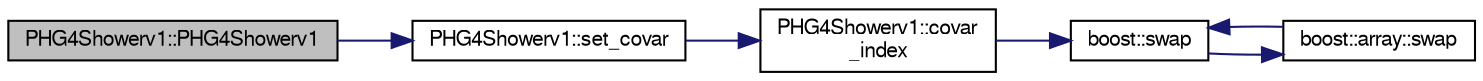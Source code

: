 digraph "PHG4Showerv1::PHG4Showerv1"
{
  bgcolor="transparent";
  edge [fontname="FreeSans",fontsize="10",labelfontname="FreeSans",labelfontsize="10"];
  node [fontname="FreeSans",fontsize="10",shape=record];
  rankdir="LR";
  Node1 [label="PHG4Showerv1::PHG4Showerv1",height=0.2,width=0.4,color="black", fillcolor="grey75", style="filled" fontcolor="black"];
  Node1 -> Node2 [color="midnightblue",fontsize="10",style="solid",fontname="FreeSans"];
  Node2 [label="PHG4Showerv1::set_covar",height=0.2,width=0.4,color="black",URL="$db/dfa/classPHG4Showerv1.html#ae967263c2f8752d73fb4c7996a72343f"];
  Node2 -> Node3 [color="midnightblue",fontsize="10",style="solid",fontname="FreeSans"];
  Node3 [label="PHG4Showerv1::covar\l_index",height=0.2,width=0.4,color="black",URL="$db/dfa/classPHG4Showerv1.html#a069c63676624727bc9956c1b8a7d136f"];
  Node3 -> Node4 [color="midnightblue",fontsize="10",style="solid",fontname="FreeSans"];
  Node4 [label="boost::swap",height=0.2,width=0.4,color="black",URL="$d4/da9/namespaceboost.html#a630945877437d477612e4419562161cc"];
  Node4 -> Node5 [color="midnightblue",fontsize="10",style="solid",fontname="FreeSans"];
  Node5 [label="boost::array::swap",height=0.2,width=0.4,color="black",URL="$d1/d96/classboost_1_1array.html#a342ef866ed696b18ce803b5c9aba4b2e"];
  Node5 -> Node4 [color="midnightblue",fontsize="10",style="solid",fontname="FreeSans"];
}
